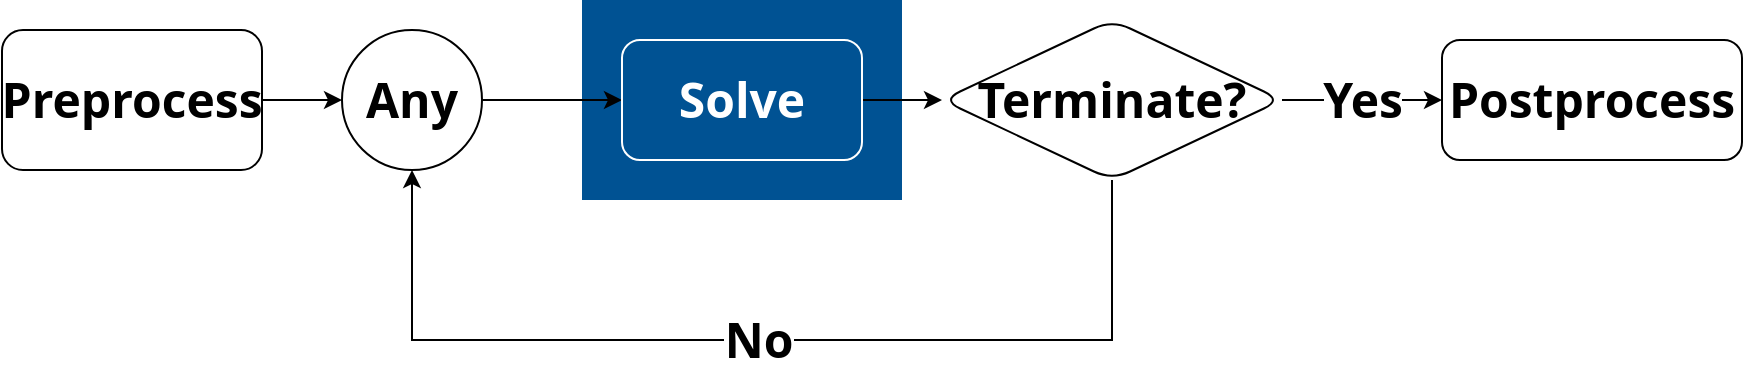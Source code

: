 <mxfile version="21.7.2" type="device">
  <diagram name="Page-1" id="Vs-sZ3k6pBOKzFg-ea2b">
    <mxGraphModel dx="32" dy="1246" grid="1" gridSize="10" guides="1" tooltips="1" connect="1" arrows="1" fold="1" page="1" pageScale="1" pageWidth="850" pageHeight="1100" math="0" shadow="0">
      <root>
        <mxCell id="0" />
        <mxCell id="1" parent="0" />
        <mxCell id="lsYSEJzYXj3iPV_EKznm-35" value="" style="rounded=0;whiteSpace=wrap;html=1;fillColor=#005293;strokeColor=none;strokeWidth=10;fontFamily=Noto Sans;fontStyle=1" vertex="1" parent="1">
          <mxGeometry x="1590" y="190" width="160" height="100" as="geometry" />
        </mxCell>
        <mxCell id="lsYSEJzYXj3iPV_EKznm-36" value="" style="edgeStyle=orthogonalEdgeStyle;rounded=0;orthogonalLoop=1;jettySize=auto;html=1;fontFamily=Noto Sans;fontStyle=1" edge="1" parent="1" source="lsYSEJzYXj3iPV_EKznm-37" target="lsYSEJzYXj3iPV_EKznm-39">
          <mxGeometry relative="1" as="geometry" />
        </mxCell>
        <mxCell id="lsYSEJzYXj3iPV_EKznm-37" value="&lt;font style=&quot;font-size: 24px;&quot;&gt;Preprocess&lt;/font&gt;" style="rounded=1;whiteSpace=wrap;html=1;fontFamily=Noto Sans;fontStyle=1" vertex="1" parent="1">
          <mxGeometry x="1300" y="205" width="130" height="70" as="geometry" />
        </mxCell>
        <mxCell id="lsYSEJzYXj3iPV_EKznm-38" value="" style="edgeStyle=orthogonalEdgeStyle;rounded=0;orthogonalLoop=1;jettySize=auto;html=1;fontFamily=Noto Sans;fontStyle=1" edge="1" parent="1" source="lsYSEJzYXj3iPV_EKznm-39" target="lsYSEJzYXj3iPV_EKznm-41">
          <mxGeometry relative="1" as="geometry" />
        </mxCell>
        <mxCell id="lsYSEJzYXj3iPV_EKznm-39" value="&lt;font style=&quot;font-size: 24px;&quot;&gt;Any&lt;/font&gt;" style="ellipse;whiteSpace=wrap;html=1;aspect=fixed;fontFamily=Noto Sans;fontStyle=1" vertex="1" parent="1">
          <mxGeometry x="1470" y="205" width="70" height="70" as="geometry" />
        </mxCell>
        <mxCell id="lsYSEJzYXj3iPV_EKznm-40" value="" style="edgeStyle=orthogonalEdgeStyle;rounded=0;orthogonalLoop=1;jettySize=auto;html=1;fontFamily=Noto Sans;fontStyle=1" edge="1" parent="1" source="lsYSEJzYXj3iPV_EKznm-41" target="lsYSEJzYXj3iPV_EKznm-43">
          <mxGeometry relative="1" as="geometry" />
        </mxCell>
        <mxCell id="lsYSEJzYXj3iPV_EKznm-41" value="&lt;font style=&quot;font-size: 24px;&quot;&gt;Solve&lt;/font&gt;" style="rounded=1;whiteSpace=wrap;html=1;fontFamily=Noto Sans;fillColor=none;fontColor=#ffffff;fontStyle=1;strokeColor=#ffffff;" vertex="1" parent="1">
          <mxGeometry x="1610" y="210" width="120" height="60" as="geometry" />
        </mxCell>
        <mxCell id="lsYSEJzYXj3iPV_EKznm-42" value="&lt;div style=&quot;font-size: 24px;&quot;&gt;Yes&lt;/div&gt;" style="edgeStyle=orthogonalEdgeStyle;rounded=0;orthogonalLoop=1;jettySize=auto;html=1;fontFamily=Noto Sans;fontStyle=1" edge="1" parent="1" source="lsYSEJzYXj3iPV_EKznm-43" target="lsYSEJzYXj3iPV_EKznm-44">
          <mxGeometry relative="1" as="geometry" />
        </mxCell>
        <mxCell id="lsYSEJzYXj3iPV_EKznm-43" value="&lt;font style=&quot;font-size: 24px;&quot;&gt;Terminate?&lt;/font&gt;" style="rhombus;whiteSpace=wrap;html=1;rounded=1;fontFamily=Noto Sans;fontStyle=1" vertex="1" parent="1">
          <mxGeometry x="1770" y="200" width="170" height="80" as="geometry" />
        </mxCell>
        <mxCell id="lsYSEJzYXj3iPV_EKznm-44" value="&lt;font style=&quot;font-size: 24px;&quot;&gt;Postprocess&lt;/font&gt;" style="whiteSpace=wrap;html=1;rounded=1;fontFamily=Noto Sans;fontStyle=1" vertex="1" parent="1">
          <mxGeometry x="2020" y="210" width="150" height="60" as="geometry" />
        </mxCell>
        <mxCell id="lsYSEJzYXj3iPV_EKznm-45" value="&lt;font style=&quot;font-size: 24px;&quot;&gt;No&lt;/font&gt;" style="endArrow=classic;html=1;rounded=0;exitX=0.5;exitY=1;exitDx=0;exitDy=0;entryX=0.5;entryY=1;entryDx=0;entryDy=0;fontFamily=Noto Sans;fontStyle=1" edge="1" parent="1" source="lsYSEJzYXj3iPV_EKznm-43" target="lsYSEJzYXj3iPV_EKznm-39">
          <mxGeometry width="50" height="50" relative="1" as="geometry">
            <mxPoint x="1640" y="360" as="sourcePoint" />
            <mxPoint x="1510" y="360" as="targetPoint" />
            <Array as="points">
              <mxPoint x="1855" y="360" />
              <mxPoint x="1505" y="360" />
            </Array>
          </mxGeometry>
        </mxCell>
      </root>
    </mxGraphModel>
  </diagram>
</mxfile>
